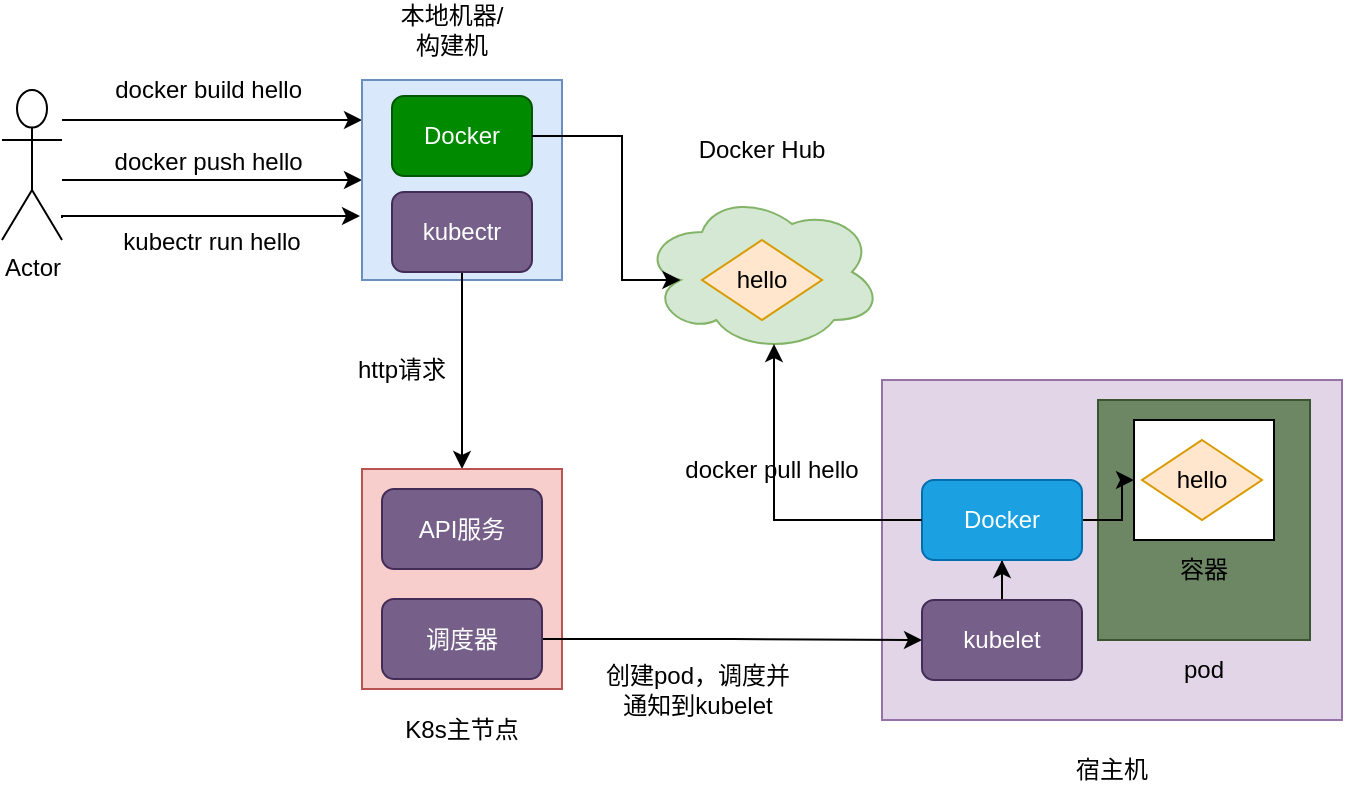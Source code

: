 <mxfile version="26.2.14">
  <diagram name="第 1 页" id="l_VnAO3lRRdTri1zaXOF">
    <mxGraphModel dx="1018" dy="689" grid="1" gridSize="10" guides="1" tooltips="1" connect="1" arrows="1" fold="1" page="1" pageScale="1" pageWidth="827" pageHeight="1169" math="0" shadow="0">
      <root>
        <mxCell id="0" />
        <mxCell id="1" parent="0" />
        <mxCell id="Gcsi8dEuq3cNgSNor6U5-23" value="" style="rounded=0;whiteSpace=wrap;html=1;fillColor=#e1d5e7;strokeColor=#9673a6;" vertex="1" parent="1">
          <mxGeometry x="480" y="430" width="230" height="170" as="geometry" />
        </mxCell>
        <mxCell id="Gcsi8dEuq3cNgSNor6U5-30" value="" style="rounded=0;whiteSpace=wrap;html=1;fillColor=#6d8764;fontColor=#ffffff;strokeColor=#3A5431;" vertex="1" parent="1">
          <mxGeometry x="588" y="440" width="106" height="120" as="geometry" />
        </mxCell>
        <mxCell id="Gcsi8dEuq3cNgSNor6U5-3" value="" style="edgeStyle=orthogonalEdgeStyle;rounded=0;orthogonalLoop=1;jettySize=auto;html=1;" edge="1" parent="1" source="Gcsi8dEuq3cNgSNor6U5-1" target="Gcsi8dEuq3cNgSNor6U5-2">
          <mxGeometry relative="1" as="geometry">
            <Array as="points">
              <mxPoint x="110" y="300" />
              <mxPoint x="110" y="300" />
            </Array>
          </mxGeometry>
        </mxCell>
        <mxCell id="Gcsi8dEuq3cNgSNor6U5-7" style="edgeStyle=orthogonalEdgeStyle;rounded=0;orthogonalLoop=1;jettySize=auto;html=1;entryX=0;entryY=0.5;entryDx=0;entryDy=0;" edge="1" parent="1" source="Gcsi8dEuq3cNgSNor6U5-1" target="Gcsi8dEuq3cNgSNor6U5-2">
          <mxGeometry relative="1" as="geometry">
            <Array as="points">
              <mxPoint x="130" y="330" />
              <mxPoint x="130" y="330" />
            </Array>
          </mxGeometry>
        </mxCell>
        <mxCell id="Gcsi8dEuq3cNgSNor6U5-1" value="Actor" style="shape=umlActor;verticalLabelPosition=bottom;verticalAlign=top;html=1;outlineConnect=0;" vertex="1" parent="1">
          <mxGeometry x="40" y="285" width="30" height="75" as="geometry" />
        </mxCell>
        <mxCell id="Gcsi8dEuq3cNgSNor6U5-2" value="" style="rounded=0;whiteSpace=wrap;html=1;fillColor=#dae8fc;strokeColor=#6c8ebf;" vertex="1" parent="1">
          <mxGeometry x="220" y="280" width="100" height="100" as="geometry" />
        </mxCell>
        <mxCell id="Gcsi8dEuq3cNgSNor6U5-5" value="Docker" style="rounded=1;whiteSpace=wrap;html=1;fillColor=#008a00;fontColor=#ffffff;strokeColor=#005700;" vertex="1" parent="1">
          <mxGeometry x="235" y="288" width="70" height="40" as="geometry" />
        </mxCell>
        <mxCell id="Gcsi8dEuq3cNgSNor6U5-6" value="docker build hello&amp;nbsp;" style="text;html=1;align=center;verticalAlign=middle;whiteSpace=wrap;rounded=0;" vertex="1" parent="1">
          <mxGeometry x="90" y="270" width="110" height="30" as="geometry" />
        </mxCell>
        <mxCell id="Gcsi8dEuq3cNgSNor6U5-8" value="docker push hello&amp;nbsp;" style="text;html=1;align=center;verticalAlign=middle;whiteSpace=wrap;rounded=0;" vertex="1" parent="1">
          <mxGeometry x="90" y="306" width="110" height="30" as="geometry" />
        </mxCell>
        <mxCell id="Gcsi8dEuq3cNgSNor6U5-19" style="edgeStyle=orthogonalEdgeStyle;rounded=0;orthogonalLoop=1;jettySize=auto;html=1;entryX=0.5;entryY=0;entryDx=0;entryDy=0;" edge="1" parent="1" source="Gcsi8dEuq3cNgSNor6U5-9" target="Gcsi8dEuq3cNgSNor6U5-18">
          <mxGeometry relative="1" as="geometry" />
        </mxCell>
        <mxCell id="Gcsi8dEuq3cNgSNor6U5-9" value="kubectr" style="rounded=1;whiteSpace=wrap;html=1;fillColor=#76608a;fontColor=#ffffff;strokeColor=#432D57;" vertex="1" parent="1">
          <mxGeometry x="235" y="336" width="70" height="40" as="geometry" />
        </mxCell>
        <mxCell id="Gcsi8dEuq3cNgSNor6U5-12" style="edgeStyle=orthogonalEdgeStyle;rounded=0;orthogonalLoop=1;jettySize=auto;html=1;entryX=-0.01;entryY=0.69;entryDx=0;entryDy=0;entryPerimeter=0;" edge="1" parent="1">
          <mxGeometry relative="1" as="geometry">
            <mxPoint x="70" y="349" as="sourcePoint" />
            <mxPoint x="219" y="348" as="targetPoint" />
            <Array as="points">
              <mxPoint x="70" y="348" />
            </Array>
          </mxGeometry>
        </mxCell>
        <mxCell id="Gcsi8dEuq3cNgSNor6U5-13" value="kubectr run hello" style="text;html=1;align=center;verticalAlign=middle;whiteSpace=wrap;rounded=0;" vertex="1" parent="1">
          <mxGeometry x="80" y="346" width="130" height="30" as="geometry" />
        </mxCell>
        <mxCell id="Gcsi8dEuq3cNgSNor6U5-14" value="" style="ellipse;shape=cloud;whiteSpace=wrap;html=1;fillColor=#d5e8d4;strokeColor=#82b366;" vertex="1" parent="1">
          <mxGeometry x="360" y="336" width="120" height="80" as="geometry" />
        </mxCell>
        <mxCell id="Gcsi8dEuq3cNgSNor6U5-15" style="edgeStyle=orthogonalEdgeStyle;rounded=0;orthogonalLoop=1;jettySize=auto;html=1;entryX=0.16;entryY=0.55;entryDx=0;entryDy=0;entryPerimeter=0;" edge="1" parent="1" source="Gcsi8dEuq3cNgSNor6U5-5" target="Gcsi8dEuq3cNgSNor6U5-14">
          <mxGeometry relative="1" as="geometry">
            <Array as="points">
              <mxPoint x="350" y="308" />
              <mxPoint x="350" y="380" />
            </Array>
          </mxGeometry>
        </mxCell>
        <mxCell id="Gcsi8dEuq3cNgSNor6U5-16" value="hello" style="rhombus;whiteSpace=wrap;html=1;fillColor=#ffe6cc;strokeColor=#d79b00;" vertex="1" parent="1">
          <mxGeometry x="390" y="360" width="60" height="40" as="geometry" />
        </mxCell>
        <mxCell id="Gcsi8dEuq3cNgSNor6U5-17" value="Docker Hub" style="text;html=1;align=center;verticalAlign=middle;whiteSpace=wrap;rounded=0;" vertex="1" parent="1">
          <mxGeometry x="380" y="300" width="80" height="30" as="geometry" />
        </mxCell>
        <mxCell id="Gcsi8dEuq3cNgSNor6U5-18" value="" style="rounded=0;whiteSpace=wrap;html=1;fillColor=#f8cecc;strokeColor=#b85450;" vertex="1" parent="1">
          <mxGeometry x="220" y="474.5" width="100" height="110" as="geometry" />
        </mxCell>
        <mxCell id="Gcsi8dEuq3cNgSNor6U5-20" value="API服务" style="rounded=1;whiteSpace=wrap;html=1;fillColor=#76608a;fontColor=#ffffff;strokeColor=#432D57;" vertex="1" parent="1">
          <mxGeometry x="230" y="484.5" width="80" height="40" as="geometry" />
        </mxCell>
        <mxCell id="Gcsi8dEuq3cNgSNor6U5-26" style="edgeStyle=orthogonalEdgeStyle;rounded=0;orthogonalLoop=1;jettySize=auto;html=1;" edge="1" parent="1" source="Gcsi8dEuq3cNgSNor6U5-21" target="Gcsi8dEuq3cNgSNor6U5-25">
          <mxGeometry relative="1" as="geometry" />
        </mxCell>
        <mxCell id="Gcsi8dEuq3cNgSNor6U5-21" value="调度器" style="rounded=1;whiteSpace=wrap;html=1;fillColor=#76608a;fontColor=#ffffff;strokeColor=#432D57;" vertex="1" parent="1">
          <mxGeometry x="230" y="539.5" width="80" height="40" as="geometry" />
        </mxCell>
        <mxCell id="Gcsi8dEuq3cNgSNor6U5-22" value="http请求" style="text;html=1;align=center;verticalAlign=middle;whiteSpace=wrap;rounded=0;" vertex="1" parent="1">
          <mxGeometry x="210" y="410" width="60" height="30" as="geometry" />
        </mxCell>
        <mxCell id="Gcsi8dEuq3cNgSNor6U5-31" style="edgeStyle=orthogonalEdgeStyle;rounded=0;orthogonalLoop=1;jettySize=auto;html=1;entryX=0.5;entryY=1;entryDx=0;entryDy=0;" edge="1" parent="1" source="Gcsi8dEuq3cNgSNor6U5-25" target="Gcsi8dEuq3cNgSNor6U5-27">
          <mxGeometry relative="1" as="geometry" />
        </mxCell>
        <mxCell id="Gcsi8dEuq3cNgSNor6U5-25" value="kubelet" style="rounded=1;whiteSpace=wrap;html=1;fillColor=#76608a;fontColor=#ffffff;strokeColor=#432D57;" vertex="1" parent="1">
          <mxGeometry x="500" y="540" width="80" height="40" as="geometry" />
        </mxCell>
        <mxCell id="Gcsi8dEuq3cNgSNor6U5-38" style="edgeStyle=orthogonalEdgeStyle;rounded=0;orthogonalLoop=1;jettySize=auto;html=1;entryX=0;entryY=0.5;entryDx=0;entryDy=0;" edge="1" parent="1" source="Gcsi8dEuq3cNgSNor6U5-27" target="Gcsi8dEuq3cNgSNor6U5-32">
          <mxGeometry relative="1" as="geometry" />
        </mxCell>
        <mxCell id="Gcsi8dEuq3cNgSNor6U5-27" value="Docker" style="rounded=1;whiteSpace=wrap;html=1;fillColor=#1ba1e2;fontColor=#ffffff;strokeColor=#006EAF;" vertex="1" parent="1">
          <mxGeometry x="500" y="480" width="80" height="40" as="geometry" />
        </mxCell>
        <mxCell id="Gcsi8dEuq3cNgSNor6U5-28" style="edgeStyle=orthogonalEdgeStyle;rounded=0;orthogonalLoop=1;jettySize=auto;html=1;entryX=0.55;entryY=0.95;entryDx=0;entryDy=0;entryPerimeter=0;" edge="1" parent="1" source="Gcsi8dEuq3cNgSNor6U5-27" target="Gcsi8dEuq3cNgSNor6U5-14">
          <mxGeometry relative="1" as="geometry" />
        </mxCell>
        <mxCell id="Gcsi8dEuq3cNgSNor6U5-29" value="docker pull hello" style="text;html=1;align=center;verticalAlign=middle;whiteSpace=wrap;rounded=0;" vertex="1" parent="1">
          <mxGeometry x="380" y="460" width="90" height="30" as="geometry" />
        </mxCell>
        <mxCell id="Gcsi8dEuq3cNgSNor6U5-32" value="" style="rounded=0;whiteSpace=wrap;html=1;" vertex="1" parent="1">
          <mxGeometry x="606" y="450" width="70" height="60" as="geometry" />
        </mxCell>
        <mxCell id="Gcsi8dEuq3cNgSNor6U5-33" value="hello" style="rhombus;whiteSpace=wrap;html=1;fillColor=#ffe6cc;strokeColor=#d79b00;" vertex="1" parent="1">
          <mxGeometry x="610" y="460" width="60" height="40" as="geometry" />
        </mxCell>
        <mxCell id="Gcsi8dEuq3cNgSNor6U5-34" value="pod" style="text;html=1;align=center;verticalAlign=middle;whiteSpace=wrap;rounded=0;" vertex="1" parent="1">
          <mxGeometry x="611" y="560" width="60" height="30" as="geometry" />
        </mxCell>
        <mxCell id="Gcsi8dEuq3cNgSNor6U5-35" value="容器" style="text;html=1;align=center;verticalAlign=middle;whiteSpace=wrap;rounded=0;" vertex="1" parent="1">
          <mxGeometry x="611" y="510" width="60" height="30" as="geometry" />
        </mxCell>
        <mxCell id="Gcsi8dEuq3cNgSNor6U5-36" value="创建pod，调度并通知到kubelet" style="text;html=1;align=center;verticalAlign=middle;whiteSpace=wrap;rounded=0;" vertex="1" parent="1">
          <mxGeometry x="340" y="570" width="96" height="30" as="geometry" />
        </mxCell>
        <mxCell id="Gcsi8dEuq3cNgSNor6U5-39" value="宿主机" style="text;html=1;align=center;verticalAlign=middle;whiteSpace=wrap;rounded=0;" vertex="1" parent="1">
          <mxGeometry x="565" y="610" width="60" height="30" as="geometry" />
        </mxCell>
        <mxCell id="Gcsi8dEuq3cNgSNor6U5-40" value="本地机器/构建机" style="text;html=1;align=center;verticalAlign=middle;whiteSpace=wrap;rounded=0;" vertex="1" parent="1">
          <mxGeometry x="235" y="240" width="60" height="30" as="geometry" />
        </mxCell>
        <mxCell id="Gcsi8dEuq3cNgSNor6U5-41" value="K8s主节点" style="text;html=1;align=center;verticalAlign=middle;whiteSpace=wrap;rounded=0;" vertex="1" parent="1">
          <mxGeometry x="240" y="590" width="60" height="30" as="geometry" />
        </mxCell>
      </root>
    </mxGraphModel>
  </diagram>
</mxfile>
